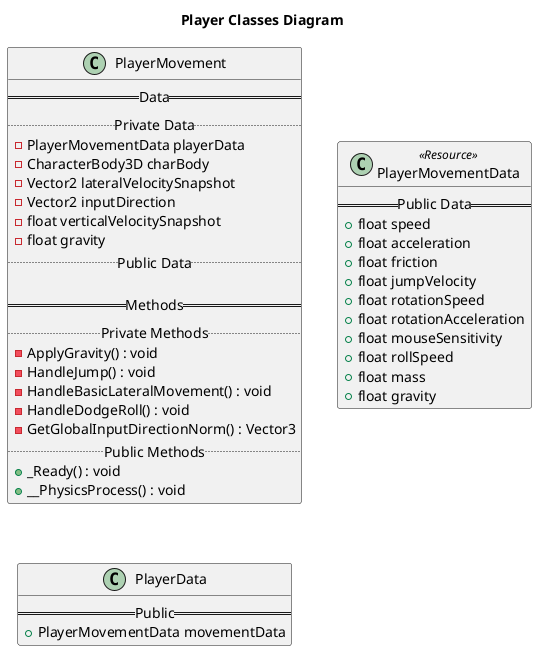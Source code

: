 @startuml Player Classes

title Player Classes Diagram

class PlayerMovement {
    == Data ==
    .. Private Data ..
    - PlayerMovementData playerData
    - CharacterBody3D charBody
    - Vector2 lateralVelocitySnapshot
    - Vector2 inputDirection
    - float verticalVelocitySnapshot
    - float gravity
    .. Public Data ..

    == Methods ==
    .. Private Methods ..
    - ApplyGravity() : void
    - HandleJump() : void
    - HandleBasicLateralMovement() : void
    - HandleDodgeRoll() : void
    - GetGlobalInputDirectionNorm() : Vector3
    .. Public Methods ..
    + _Ready() : void
    + __PhysicsProcess() : void
}

class PlayerMovementData <<Resource>> {
    == Public Data ==
    + float speed
    + float acceleration
    + float friction
    + float jumpVelocity
    + float rotationSpeed
    + float rotationAcceleration
    + float mouseSensitivity
    + float rollSpeed
    + float mass
    + float gravity
}

class PlayerData {
    == Public ==
    + PlayerMovementData movementData
}

@enduml